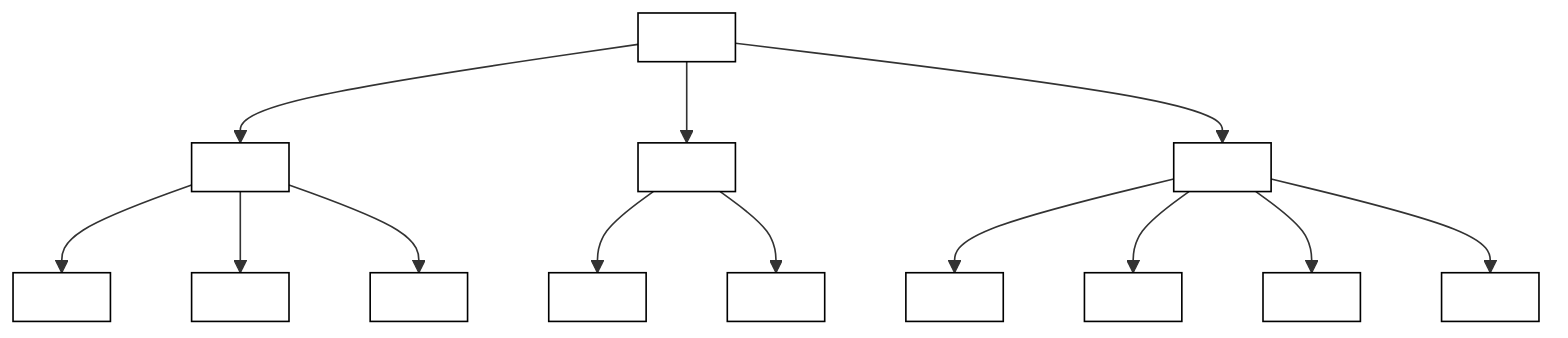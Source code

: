 graph TD
A[ ] --> B[ ]
A[ ] --> C[ ]
A[ ] --> D[ ]
B[ ] --> E[ ]
B[ ] --> F[ ]
B[ ] --> G[ ]
C[ ] --> H[ ]
C[ ] --> I[ ]
D[ ] --> J[ ]
D[ ] --> K[ ]
D[ ] --> L[ ]
D[ ] --> M[ ]

classDef white fill:#ffffff,stroke:#000000;
class A,B,C,D,E,F,G,H,I,J,K,L,M white;
